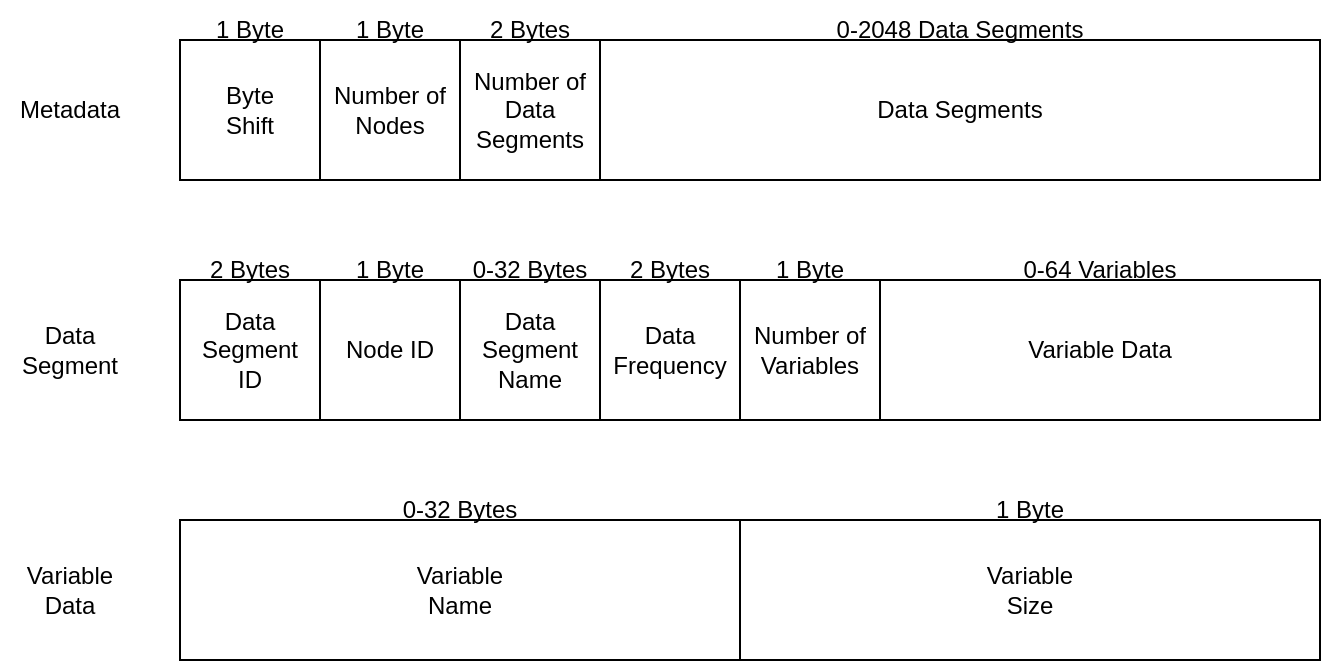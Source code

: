 <mxfile version="27.1.1">
  <diagram name="Page-1" id="_wWLoJ_BeCfrTa7x0FBa">
    <mxGraphModel dx="1722" dy="919" grid="1" gridSize="10" guides="1" tooltips="1" connect="1" arrows="1" fold="1" page="1" pageScale="1" pageWidth="850" pageHeight="1100" math="0" shadow="0">
      <root>
        <mxCell id="0" />
        <mxCell id="1" parent="0" />
        <mxCell id="_sExKDqD0e2Ua855sGM4-2" value="Byte&lt;div&gt;Shift&lt;/div&gt;" style="rounded=0;whiteSpace=wrap;html=1;" vertex="1" parent="1">
          <mxGeometry x="150" y="170" width="70" height="70" as="geometry" />
        </mxCell>
        <mxCell id="_sExKDqD0e2Ua855sGM4-3" value="Number of Nodes" style="rounded=0;whiteSpace=wrap;html=1;" vertex="1" parent="1">
          <mxGeometry x="220" y="170" width="70" height="70" as="geometry" />
        </mxCell>
        <mxCell id="_sExKDqD0e2Ua855sGM4-4" value="Number of Data Segments" style="rounded=0;whiteSpace=wrap;html=1;" vertex="1" parent="1">
          <mxGeometry x="290" y="170" width="70" height="70" as="geometry" />
        </mxCell>
        <mxCell id="_sExKDqD0e2Ua855sGM4-5" value="Data Segments" style="rounded=0;whiteSpace=wrap;html=1;" vertex="1" parent="1">
          <mxGeometry x="360" y="170" width="360" height="70" as="geometry" />
        </mxCell>
        <mxCell id="_sExKDqD0e2Ua855sGM4-6" value="1 Byte" style="text;html=1;align=center;verticalAlign=middle;whiteSpace=wrap;rounded=0;" vertex="1" parent="1">
          <mxGeometry x="150" y="150" width="70" height="30" as="geometry" />
        </mxCell>
        <mxCell id="_sExKDqD0e2Ua855sGM4-7" value="1 Byte" style="text;html=1;align=center;verticalAlign=middle;whiteSpace=wrap;rounded=0;" vertex="1" parent="1">
          <mxGeometry x="220" y="150" width="70" height="30" as="geometry" />
        </mxCell>
        <mxCell id="_sExKDqD0e2Ua855sGM4-8" value="2 Bytes" style="text;html=1;align=center;verticalAlign=middle;whiteSpace=wrap;rounded=0;" vertex="1" parent="1">
          <mxGeometry x="290" y="150" width="70" height="30" as="geometry" />
        </mxCell>
        <mxCell id="_sExKDqD0e2Ua855sGM4-9" value="0-2048 Data Segments" style="text;html=1;align=center;verticalAlign=middle;whiteSpace=wrap;rounded=0;" vertex="1" parent="1">
          <mxGeometry x="360" y="150" width="360" height="30" as="geometry" />
        </mxCell>
        <mxCell id="_sExKDqD0e2Ua855sGM4-10" value="Data&lt;div&gt;Segment&lt;/div&gt;&lt;div&gt;ID&lt;/div&gt;" style="rounded=0;whiteSpace=wrap;html=1;" vertex="1" parent="1">
          <mxGeometry x="150" y="290" width="70" height="70" as="geometry" />
        </mxCell>
        <mxCell id="_sExKDqD0e2Ua855sGM4-11" value="Node ID" style="rounded=0;whiteSpace=wrap;html=1;" vertex="1" parent="1">
          <mxGeometry x="220" y="290" width="70" height="70" as="geometry" />
        </mxCell>
        <mxCell id="_sExKDqD0e2Ua855sGM4-12" value="Data&lt;div&gt;Segment&lt;br&gt;&lt;div&gt;Name&lt;/div&gt;&lt;/div&gt;" style="rounded=0;whiteSpace=wrap;html=1;" vertex="1" parent="1">
          <mxGeometry x="290" y="290" width="70" height="70" as="geometry" />
        </mxCell>
        <mxCell id="_sExKDqD0e2Ua855sGM4-13" value="Data&lt;div&gt;Frequency&lt;/div&gt;" style="rounded=0;whiteSpace=wrap;html=1;" vertex="1" parent="1">
          <mxGeometry x="360" y="290" width="70" height="70" as="geometry" />
        </mxCell>
        <mxCell id="_sExKDqD0e2Ua855sGM4-14" value="Number of&lt;div&gt;Variables&lt;/div&gt;" style="rounded=0;whiteSpace=wrap;html=1;" vertex="1" parent="1">
          <mxGeometry x="430" y="290" width="70" height="70" as="geometry" />
        </mxCell>
        <mxCell id="_sExKDqD0e2Ua855sGM4-15" value="Variable Data" style="rounded=0;whiteSpace=wrap;html=1;" vertex="1" parent="1">
          <mxGeometry x="500" y="290" width="220" height="70" as="geometry" />
        </mxCell>
        <mxCell id="_sExKDqD0e2Ua855sGM4-16" value="Variable&lt;div&gt;Name&lt;/div&gt;" style="rounded=0;whiteSpace=wrap;html=1;" vertex="1" parent="1">
          <mxGeometry x="150" y="410" width="280" height="70" as="geometry" />
        </mxCell>
        <mxCell id="_sExKDqD0e2Ua855sGM4-17" value="Variable&lt;div&gt;Size&lt;/div&gt;" style="rounded=0;whiteSpace=wrap;html=1;" vertex="1" parent="1">
          <mxGeometry x="430" y="410" width="290" height="70" as="geometry" />
        </mxCell>
        <mxCell id="_sExKDqD0e2Ua855sGM4-18" value="2 Bytes" style="text;html=1;align=center;verticalAlign=middle;whiteSpace=wrap;rounded=0;" vertex="1" parent="1">
          <mxGeometry x="150" y="270" width="70" height="30" as="geometry" />
        </mxCell>
        <mxCell id="_sExKDqD0e2Ua855sGM4-19" value="1 Byte" style="text;html=1;align=center;verticalAlign=middle;whiteSpace=wrap;rounded=0;" vertex="1" parent="1">
          <mxGeometry x="220" y="270" width="70" height="30" as="geometry" />
        </mxCell>
        <mxCell id="_sExKDqD0e2Ua855sGM4-20" value="0-32 Bytes" style="text;html=1;align=center;verticalAlign=middle;whiteSpace=wrap;rounded=0;" vertex="1" parent="1">
          <mxGeometry x="290" y="270" width="70" height="30" as="geometry" />
        </mxCell>
        <mxCell id="_sExKDqD0e2Ua855sGM4-21" value="2 Bytes" style="text;html=1;align=center;verticalAlign=middle;whiteSpace=wrap;rounded=0;" vertex="1" parent="1">
          <mxGeometry x="360" y="270" width="70" height="30" as="geometry" />
        </mxCell>
        <mxCell id="_sExKDqD0e2Ua855sGM4-22" value="1 Byte" style="text;html=1;align=center;verticalAlign=middle;whiteSpace=wrap;rounded=0;" vertex="1" parent="1">
          <mxGeometry x="430" y="270" width="70" height="30" as="geometry" />
        </mxCell>
        <mxCell id="_sExKDqD0e2Ua855sGM4-23" value="0-64 Variables" style="text;html=1;align=center;verticalAlign=middle;whiteSpace=wrap;rounded=0;" vertex="1" parent="1">
          <mxGeometry x="500" y="270" width="220" height="30" as="geometry" />
        </mxCell>
        <mxCell id="_sExKDqD0e2Ua855sGM4-24" value="1 Byte" style="text;html=1;align=center;verticalAlign=middle;whiteSpace=wrap;rounded=0;" vertex="1" parent="1">
          <mxGeometry x="430" y="390" width="290" height="30" as="geometry" />
        </mxCell>
        <mxCell id="_sExKDqD0e2Ua855sGM4-25" value="0-32 Bytes" style="text;html=1;align=center;verticalAlign=middle;whiteSpace=wrap;rounded=0;" vertex="1" parent="1">
          <mxGeometry x="150" y="390" width="280" height="30" as="geometry" />
        </mxCell>
        <mxCell id="_sExKDqD0e2Ua855sGM4-26" value="Metadata" style="text;html=1;align=center;verticalAlign=middle;whiteSpace=wrap;rounded=0;" vertex="1" parent="1">
          <mxGeometry x="60" y="190" width="70" height="30" as="geometry" />
        </mxCell>
        <mxCell id="_sExKDqD0e2Ua855sGM4-27" value="Data Segment" style="text;html=1;align=center;verticalAlign=middle;whiteSpace=wrap;rounded=0;" vertex="1" parent="1">
          <mxGeometry x="60" y="310" width="70" height="30" as="geometry" />
        </mxCell>
        <mxCell id="_sExKDqD0e2Ua855sGM4-28" value="Variable Data" style="text;html=1;align=center;verticalAlign=middle;whiteSpace=wrap;rounded=0;" vertex="1" parent="1">
          <mxGeometry x="60" y="430" width="70" height="30" as="geometry" />
        </mxCell>
      </root>
    </mxGraphModel>
  </diagram>
</mxfile>
